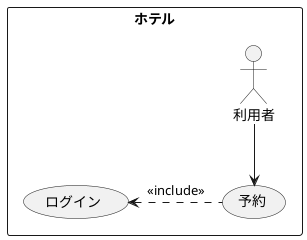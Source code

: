 @startuml ユースケース図
' left to right direction
rectangle ホテル {
actor 利用者
usecase 予約
usecase ログイン
}
ログイン <. 予約 : <<include>>
利用者 --> 予約
@enduml